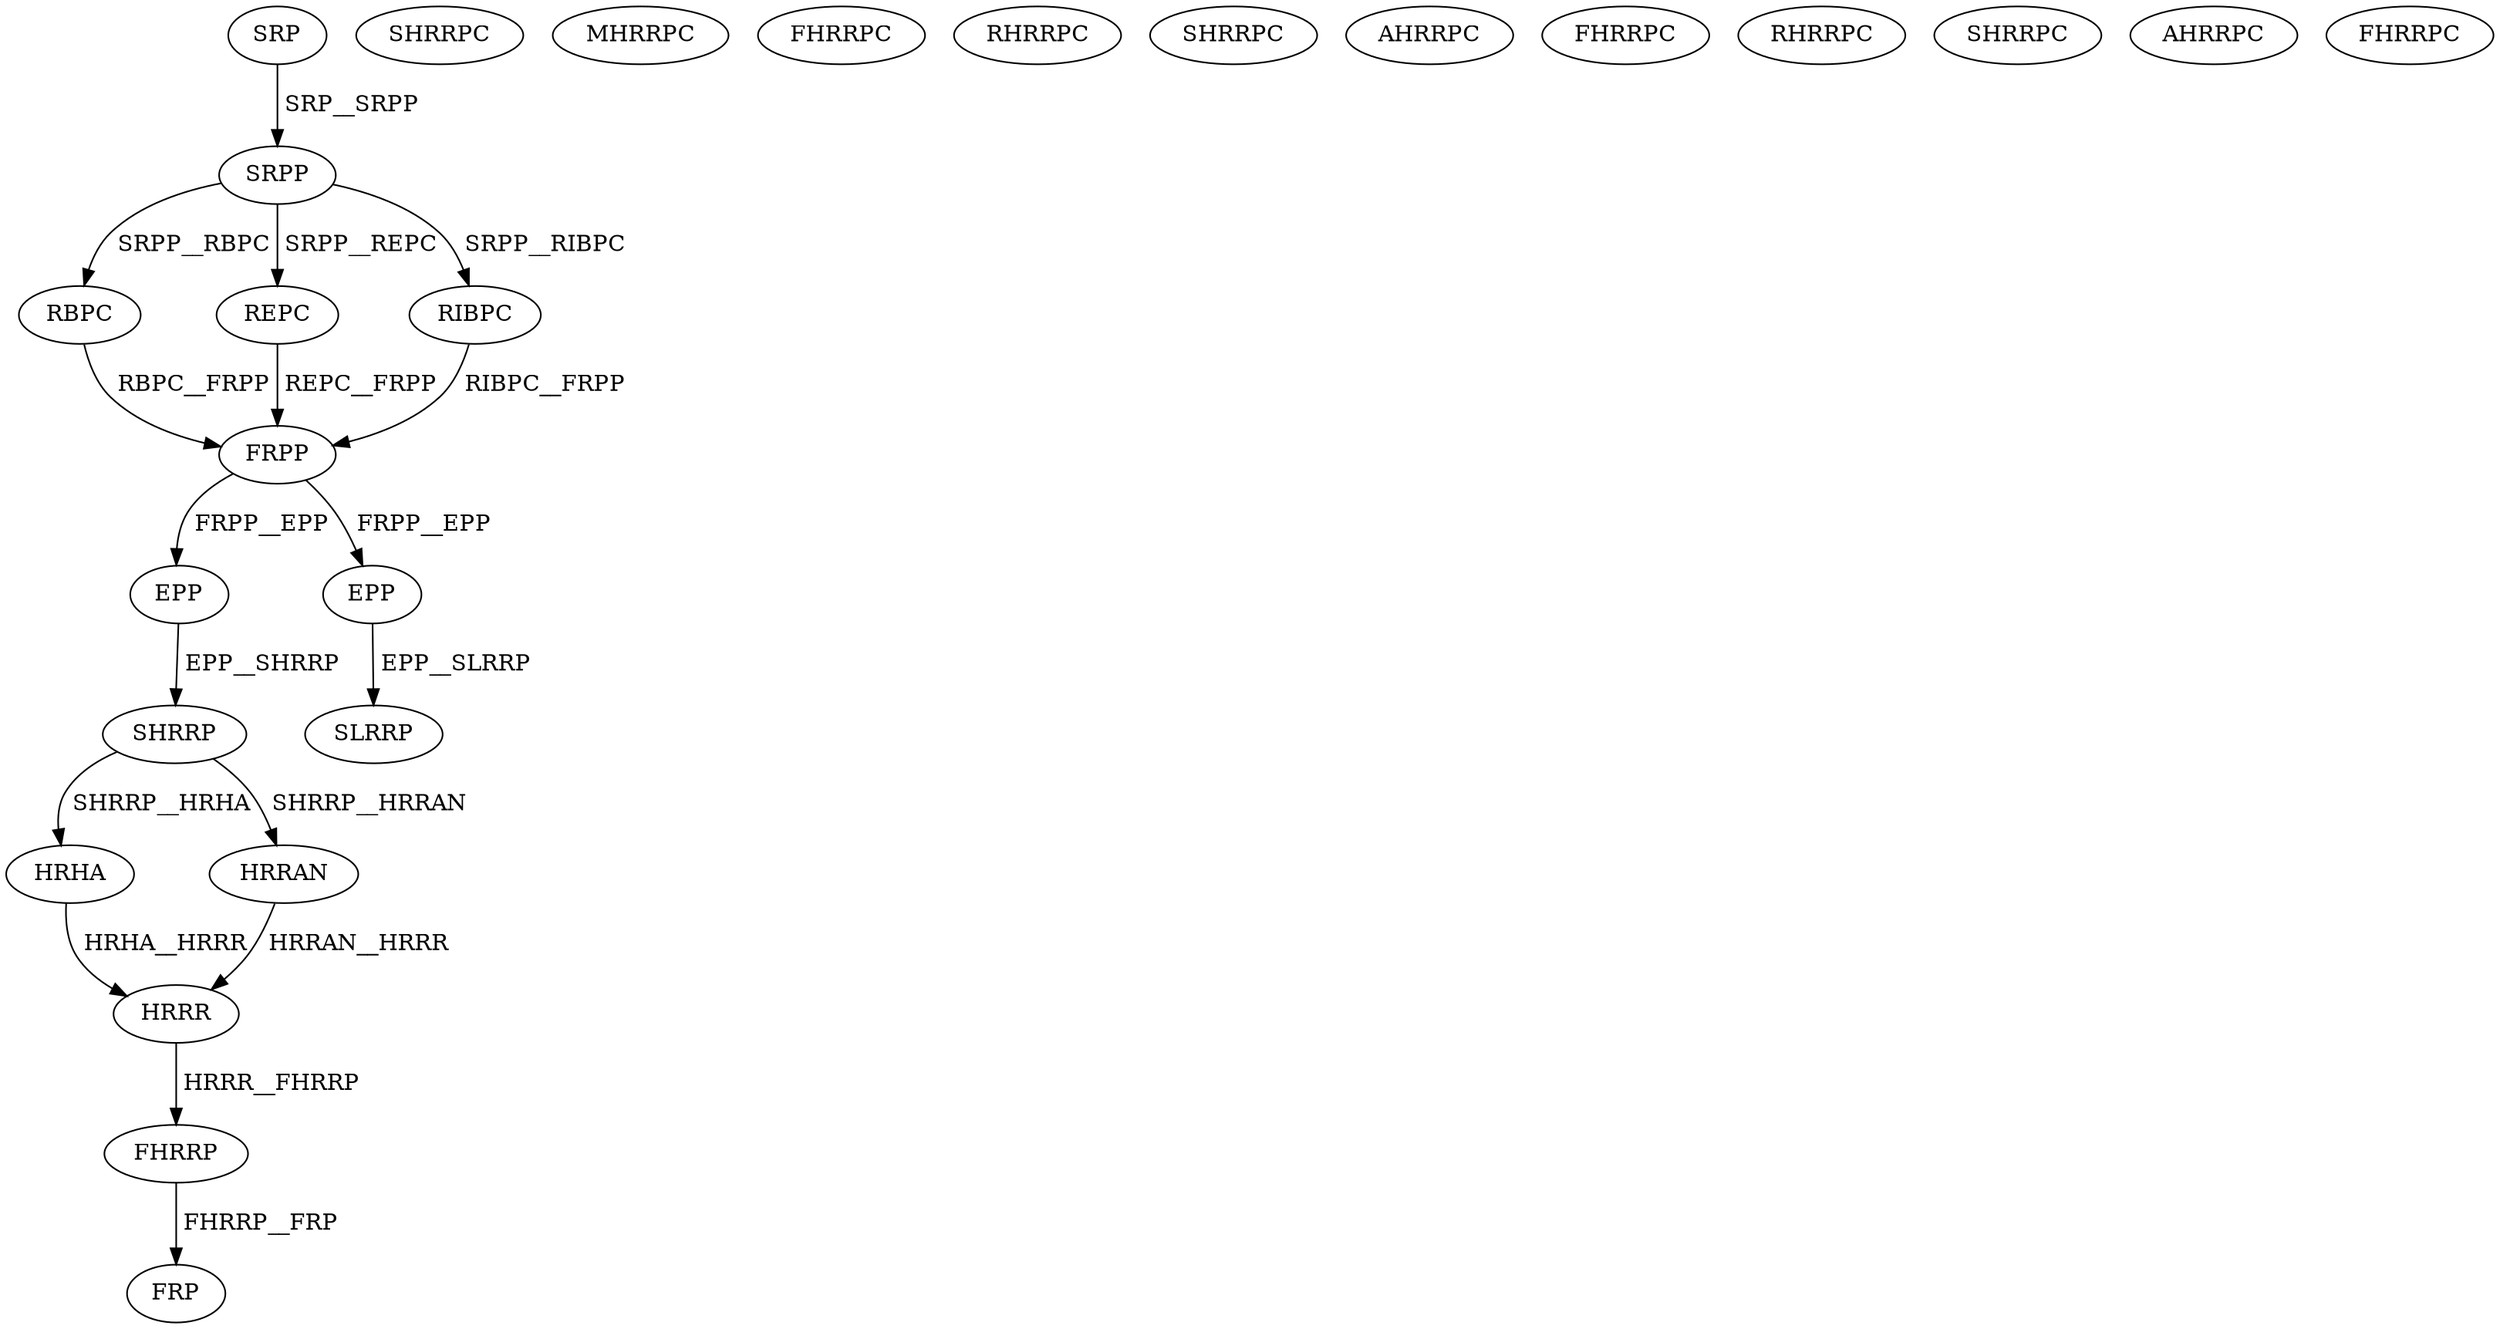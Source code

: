 digraph G { 
1 [label="SRP",color=black,fontcolor=black];
2 [label="SRPP",color=black,fontcolor=black];
3 [label="RBPC",color=black,fontcolor=black];
4 [label="REPC",color=black,fontcolor=black];
5 [label="RIBPC",color=black,fontcolor=black];
6 [label="FRPP",color=black,fontcolor=black];
7 [label="EPP",color=black,fontcolor=black];
8 [label="SHRRP",color=black,fontcolor=black];
9 [label="SHRRPC",color=black,fontcolor=black];
10 [label="MHRRPC",color=black,fontcolor=black];
11 [label="HRHA",color=black,fontcolor=black];
12 [label="HRRAN",color=black,fontcolor=black];
13 [label="FHRRPC",color=black,fontcolor=black];
14 [label="RHRRPC",color=black,fontcolor=black];
15 [label="SHRRPC",color=black,fontcolor=black];
16 [label="AHRRPC",color=black,fontcolor=black];
17 [label="FHRRPC",color=black,fontcolor=black];
18 [label="RHRRPC",color=black,fontcolor=black];
19 [label="SHRRPC",color=black,fontcolor=black];
20 [label="AHRRPC",color=black,fontcolor=black];
21 [label="FHRRPC",color=black,fontcolor=black];
22 [label="HRRR",color=black,fontcolor=black];
23 [label="FHRRP",color=black,fontcolor=black];
24 [label="FRP",color=black,fontcolor=black];
25 [label="EPP",color=black,fontcolor=black];
26 [label="SLRRP",color=black,fontcolor=black];
1->2[label=" SRP__SRPP",color=black,fontcolor=black];
2->3[label=" SRPP__RBPC",color=black,fontcolor=black];
2->4[label=" SRPP__REPC",color=black,fontcolor=black];
2->5[label=" SRPP__RIBPC",color=black,fontcolor=black];
3->6[label=" RBPC__FRPP",color=black,fontcolor=black];
4->6[label=" REPC__FRPP",color=black,fontcolor=black];
5->6[label=" RIBPC__FRPP",color=black,fontcolor=black];
6->7[label=" FRPP__EPP",color=black,fontcolor=black];
6->25[label=" FRPP__EPP",color=black,fontcolor=black];
7->8[label=" EPP__SHRRP",color=black,fontcolor=black];
8->11[label=" SHRRP__HRHA",color=black,fontcolor=black];
8->12[label=" SHRRP__HRRAN",color=black,fontcolor=black];
11->22[label=" HRHA__HRRR",color=black,fontcolor=black];
12->22[label=" HRRAN__HRRR",color=black,fontcolor=black];
22->23[label=" HRRR__FHRRP",color=black,fontcolor=black];
23->24[label=" FHRRP__FRP",color=black,fontcolor=black];
25->26[label=" EPP__SLRRP",color=black,fontcolor=black];
}
